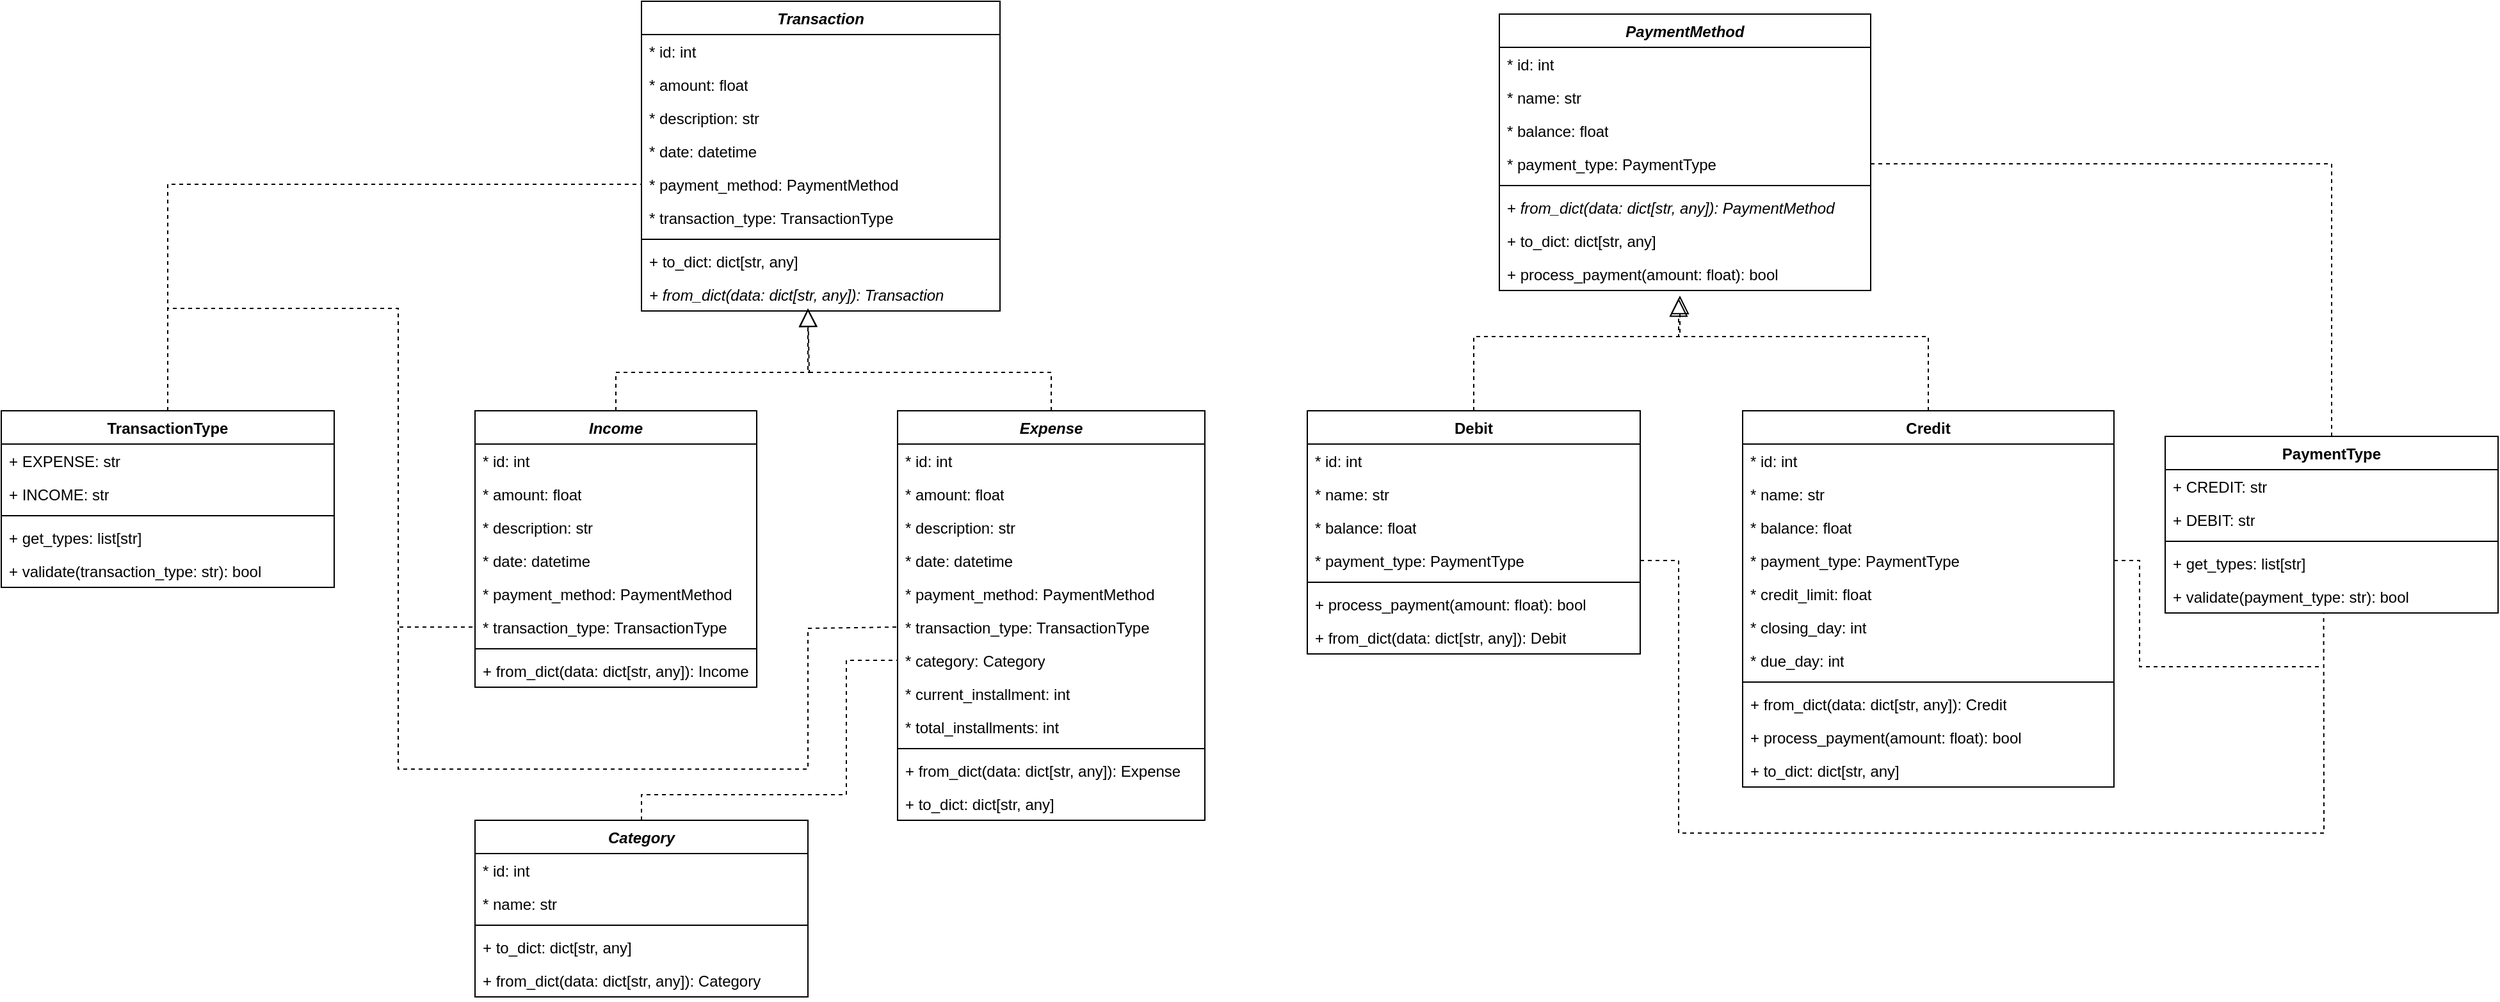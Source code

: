 <mxfile version="27.0.9">
  <diagram name="Página-1" id="glJOcvaWONBNWKPFWCOH">
    <mxGraphModel dx="3476" dy="2231" grid="1" gridSize="10" guides="1" tooltips="1" connect="1" arrows="1" fold="1" page="1" pageScale="1" pageWidth="827" pageHeight="1169" math="0" shadow="0">
      <root>
        <mxCell id="0" />
        <mxCell id="1" parent="0" />
        <mxCell id="y29wwgT0Upa1jef-TGFV-1" value="&lt;i&gt;Transaction&lt;/i&gt;" style="swimlane;fontStyle=1;align=center;verticalAlign=top;childLayout=stackLayout;horizontal=1;startSize=26;horizontalStack=0;resizeParent=1;resizeParentMax=0;resizeLast=0;collapsible=1;marginBottom=0;whiteSpace=wrap;html=1;" parent="1" vertex="1">
          <mxGeometry x="-130" y="-160" width="280" height="242" as="geometry" />
        </mxCell>
        <mxCell id="y29wwgT0Upa1jef-TGFV-2" value="* id: int" style="text;strokeColor=none;fillColor=none;align=left;verticalAlign=top;spacingLeft=4;spacingRight=4;overflow=hidden;rotatable=0;points=[[0,0.5],[1,0.5]];portConstraint=eastwest;whiteSpace=wrap;html=1;" parent="y29wwgT0Upa1jef-TGFV-1" vertex="1">
          <mxGeometry y="26" width="280" height="26" as="geometry" />
        </mxCell>
        <mxCell id="y29wwgT0Upa1jef-TGFV-10" value="*&amp;nbsp;amount: float" style="text;strokeColor=none;fillColor=none;align=left;verticalAlign=top;spacingLeft=4;spacingRight=4;overflow=hidden;rotatable=0;points=[[0,0.5],[1,0.5]];portConstraint=eastwest;whiteSpace=wrap;html=1;" parent="y29wwgT0Upa1jef-TGFV-1" vertex="1">
          <mxGeometry y="52" width="280" height="26" as="geometry" />
        </mxCell>
        <mxCell id="y29wwgT0Upa1jef-TGFV-9" value="*&amp;nbsp;description: str" style="text;strokeColor=none;fillColor=none;align=left;verticalAlign=top;spacingLeft=4;spacingRight=4;overflow=hidden;rotatable=0;points=[[0,0.5],[1,0.5]];portConstraint=eastwest;whiteSpace=wrap;html=1;" parent="y29wwgT0Upa1jef-TGFV-1" vertex="1">
          <mxGeometry y="78" width="280" height="26" as="geometry" />
        </mxCell>
        <mxCell id="y29wwgT0Upa1jef-TGFV-8" value="*&amp;nbsp;date: datetime" style="text;strokeColor=none;fillColor=none;align=left;verticalAlign=top;spacingLeft=4;spacingRight=4;overflow=hidden;rotatable=0;points=[[0,0.5],[1,0.5]];portConstraint=eastwest;whiteSpace=wrap;html=1;" parent="y29wwgT0Upa1jef-TGFV-1" vertex="1">
          <mxGeometry y="104" width="280" height="26" as="geometry" />
        </mxCell>
        <mxCell id="y29wwgT0Upa1jef-TGFV-5" value="* payment_method: PaymentMethod" style="text;strokeColor=none;fillColor=none;align=left;verticalAlign=top;spacingLeft=4;spacingRight=4;overflow=hidden;rotatable=0;points=[[0,0.5],[1,0.5]];portConstraint=eastwest;whiteSpace=wrap;html=1;" parent="y29wwgT0Upa1jef-TGFV-1" vertex="1">
          <mxGeometry y="130" width="280" height="26" as="geometry" />
        </mxCell>
        <mxCell id="m9dHpaMrici153sOGZXo-1" value="* transaction_type: TransactionType" style="text;strokeColor=none;fillColor=none;align=left;verticalAlign=top;spacingLeft=4;spacingRight=4;overflow=hidden;rotatable=0;points=[[0,0.5],[1,0.5]];portConstraint=eastwest;whiteSpace=wrap;html=1;" parent="y29wwgT0Upa1jef-TGFV-1" vertex="1">
          <mxGeometry y="156" width="280" height="26" as="geometry" />
        </mxCell>
        <mxCell id="y29wwgT0Upa1jef-TGFV-3" value="" style="line;strokeWidth=1;fillColor=none;align=left;verticalAlign=middle;spacingTop=-1;spacingLeft=3;spacingRight=3;rotatable=0;labelPosition=right;points=[];portConstraint=eastwest;strokeColor=inherit;" parent="y29wwgT0Upa1jef-TGFV-1" vertex="1">
          <mxGeometry y="182" width="280" height="8" as="geometry" />
        </mxCell>
        <mxCell id="y29wwgT0Upa1jef-TGFV-4" value="+ to_dict: dict[str, any]" style="text;strokeColor=none;fillColor=none;align=left;verticalAlign=top;spacingLeft=4;spacingRight=4;overflow=hidden;rotatable=0;points=[[0,0.5],[1,0.5]];portConstraint=eastwest;whiteSpace=wrap;html=1;" parent="y29wwgT0Upa1jef-TGFV-1" vertex="1">
          <mxGeometry y="190" width="280" height="26" as="geometry" />
        </mxCell>
        <mxCell id="qnR3vU40s_SDo-sZ6Q9r-14" value="&lt;i&gt;+ from_dict(data: dict[str, any]): Transaction&lt;/i&gt;" style="text;strokeColor=none;fillColor=none;align=left;verticalAlign=top;spacingLeft=4;spacingRight=4;overflow=hidden;rotatable=0;points=[[0,0.5],[1,0.5]];portConstraint=eastwest;whiteSpace=wrap;html=1;" vertex="1" parent="y29wwgT0Upa1jef-TGFV-1">
          <mxGeometry y="216" width="280" height="26" as="geometry" />
        </mxCell>
        <mxCell id="y29wwgT0Upa1jef-TGFV-11" value="&lt;i&gt;Income&lt;/i&gt;" style="swimlane;fontStyle=1;align=center;verticalAlign=top;childLayout=stackLayout;horizontal=1;startSize=26;horizontalStack=0;resizeParent=1;resizeParentMax=0;resizeLast=0;collapsible=1;marginBottom=0;whiteSpace=wrap;html=1;" parent="1" vertex="1">
          <mxGeometry x="-260" y="160" width="220" height="216" as="geometry" />
        </mxCell>
        <mxCell id="m9dHpaMrici153sOGZXo-47" value="* id: int" style="text;strokeColor=none;fillColor=none;align=left;verticalAlign=top;spacingLeft=4;spacingRight=4;overflow=hidden;rotatable=0;points=[[0,0.5],[1,0.5]];portConstraint=eastwest;whiteSpace=wrap;html=1;" parent="y29wwgT0Upa1jef-TGFV-11" vertex="1">
          <mxGeometry y="26" width="220" height="26" as="geometry" />
        </mxCell>
        <mxCell id="m9dHpaMrici153sOGZXo-48" value="*&amp;nbsp;amount: float" style="text;strokeColor=none;fillColor=none;align=left;verticalAlign=top;spacingLeft=4;spacingRight=4;overflow=hidden;rotatable=0;points=[[0,0.5],[1,0.5]];portConstraint=eastwest;whiteSpace=wrap;html=1;" parent="y29wwgT0Upa1jef-TGFV-11" vertex="1">
          <mxGeometry y="52" width="220" height="26" as="geometry" />
        </mxCell>
        <mxCell id="m9dHpaMrici153sOGZXo-49" value="*&amp;nbsp;description: str" style="text;strokeColor=none;fillColor=none;align=left;verticalAlign=top;spacingLeft=4;spacingRight=4;overflow=hidden;rotatable=0;points=[[0,0.5],[1,0.5]];portConstraint=eastwest;whiteSpace=wrap;html=1;" parent="y29wwgT0Upa1jef-TGFV-11" vertex="1">
          <mxGeometry y="78" width="220" height="26" as="geometry" />
        </mxCell>
        <mxCell id="m9dHpaMrici153sOGZXo-50" value="*&amp;nbsp;date: datetime" style="text;strokeColor=none;fillColor=none;align=left;verticalAlign=top;spacingLeft=4;spacingRight=4;overflow=hidden;rotatable=0;points=[[0,0.5],[1,0.5]];portConstraint=eastwest;whiteSpace=wrap;html=1;" parent="y29wwgT0Upa1jef-TGFV-11" vertex="1">
          <mxGeometry y="104" width="220" height="26" as="geometry" />
        </mxCell>
        <mxCell id="m9dHpaMrici153sOGZXo-51" value="* payment_method: PaymentMethod" style="text;strokeColor=none;fillColor=none;align=left;verticalAlign=top;spacingLeft=4;spacingRight=4;overflow=hidden;rotatable=0;points=[[0,0.5],[1,0.5]];portConstraint=eastwest;whiteSpace=wrap;html=1;" parent="y29wwgT0Upa1jef-TGFV-11" vertex="1">
          <mxGeometry y="130" width="220" height="26" as="geometry" />
        </mxCell>
        <mxCell id="m9dHpaMrici153sOGZXo-52" value="* transaction_type: TransactionType" style="text;strokeColor=none;fillColor=none;align=left;verticalAlign=top;spacingLeft=4;spacingRight=4;overflow=hidden;rotatable=0;points=[[0,0.5],[1,0.5]];portConstraint=eastwest;whiteSpace=wrap;html=1;" parent="y29wwgT0Upa1jef-TGFV-11" vertex="1">
          <mxGeometry y="156" width="220" height="26" as="geometry" />
        </mxCell>
        <mxCell id="y29wwgT0Upa1jef-TGFV-19" value="" style="line;strokeWidth=1;fillColor=none;align=left;verticalAlign=middle;spacingTop=-1;spacingLeft=3;spacingRight=3;rotatable=0;labelPosition=right;points=[];portConstraint=eastwest;strokeColor=inherit;" parent="y29wwgT0Upa1jef-TGFV-11" vertex="1">
          <mxGeometry y="182" width="220" height="8" as="geometry" />
        </mxCell>
        <mxCell id="y29wwgT0Upa1jef-TGFV-20" value="+ from_dict(data: dict[str, any]): Income" style="text;strokeColor=none;fillColor=none;align=left;verticalAlign=top;spacingLeft=4;spacingRight=4;overflow=hidden;rotatable=0;points=[[0,0.5],[1,0.5]];portConstraint=eastwest;whiteSpace=wrap;html=1;" parent="y29wwgT0Upa1jef-TGFV-11" vertex="1">
          <mxGeometry y="190" width="220" height="26" as="geometry" />
        </mxCell>
        <mxCell id="y29wwgT0Upa1jef-TGFV-21" value="&lt;i&gt;Expense&lt;/i&gt;" style="swimlane;fontStyle=1;align=center;verticalAlign=top;childLayout=stackLayout;horizontal=1;startSize=26;horizontalStack=0;resizeParent=1;resizeParentMax=0;resizeLast=0;collapsible=1;marginBottom=0;whiteSpace=wrap;html=1;" parent="1" vertex="1">
          <mxGeometry x="70" y="160" width="240" height="320" as="geometry" />
        </mxCell>
        <mxCell id="m9dHpaMrici153sOGZXo-53" value="* id: int" style="text;strokeColor=none;fillColor=none;align=left;verticalAlign=top;spacingLeft=4;spacingRight=4;overflow=hidden;rotatable=0;points=[[0,0.5],[1,0.5]];portConstraint=eastwest;whiteSpace=wrap;html=1;" parent="y29wwgT0Upa1jef-TGFV-21" vertex="1">
          <mxGeometry y="26" width="240" height="26" as="geometry" />
        </mxCell>
        <mxCell id="m9dHpaMrici153sOGZXo-54" value="*&amp;nbsp;amount: float" style="text;strokeColor=none;fillColor=none;align=left;verticalAlign=top;spacingLeft=4;spacingRight=4;overflow=hidden;rotatable=0;points=[[0,0.5],[1,0.5]];portConstraint=eastwest;whiteSpace=wrap;html=1;" parent="y29wwgT0Upa1jef-TGFV-21" vertex="1">
          <mxGeometry y="52" width="240" height="26" as="geometry" />
        </mxCell>
        <mxCell id="m9dHpaMrici153sOGZXo-55" value="*&amp;nbsp;description: str" style="text;strokeColor=none;fillColor=none;align=left;verticalAlign=top;spacingLeft=4;spacingRight=4;overflow=hidden;rotatable=0;points=[[0,0.5],[1,0.5]];portConstraint=eastwest;whiteSpace=wrap;html=1;" parent="y29wwgT0Upa1jef-TGFV-21" vertex="1">
          <mxGeometry y="78" width="240" height="26" as="geometry" />
        </mxCell>
        <mxCell id="m9dHpaMrici153sOGZXo-56" value="*&amp;nbsp;date: datetime" style="text;strokeColor=none;fillColor=none;align=left;verticalAlign=top;spacingLeft=4;spacingRight=4;overflow=hidden;rotatable=0;points=[[0,0.5],[1,0.5]];portConstraint=eastwest;whiteSpace=wrap;html=1;" parent="y29wwgT0Upa1jef-TGFV-21" vertex="1">
          <mxGeometry y="104" width="240" height="26" as="geometry" />
        </mxCell>
        <mxCell id="m9dHpaMrici153sOGZXo-57" value="* payment_method: PaymentMethod" style="text;strokeColor=none;fillColor=none;align=left;verticalAlign=top;spacingLeft=4;spacingRight=4;overflow=hidden;rotatable=0;points=[[0,0.5],[1,0.5]];portConstraint=eastwest;whiteSpace=wrap;html=1;" parent="y29wwgT0Upa1jef-TGFV-21" vertex="1">
          <mxGeometry y="130" width="240" height="26" as="geometry" />
        </mxCell>
        <mxCell id="m9dHpaMrici153sOGZXo-58" value="* transaction_type: TransactionType" style="text;strokeColor=none;fillColor=none;align=left;verticalAlign=top;spacingLeft=4;spacingRight=4;overflow=hidden;rotatable=0;points=[[0,0.5],[1,0.5]];portConstraint=eastwest;whiteSpace=wrap;html=1;" parent="y29wwgT0Upa1jef-TGFV-21" vertex="1">
          <mxGeometry y="156" width="240" height="26" as="geometry" />
        </mxCell>
        <mxCell id="FSlDpaDDa9LVbXW0Pkce-2" value="* category: Category" style="text;strokeColor=none;fillColor=none;align=left;verticalAlign=top;spacingLeft=4;spacingRight=4;overflow=hidden;rotatable=0;points=[[0,0.5],[1,0.5]];portConstraint=eastwest;whiteSpace=wrap;html=1;" parent="y29wwgT0Upa1jef-TGFV-21" vertex="1">
          <mxGeometry y="182" width="240" height="26" as="geometry" />
        </mxCell>
        <mxCell id="y29wwgT0Upa1jef-TGFV-22" value="* current_installment: int" style="text;strokeColor=none;fillColor=none;align=left;verticalAlign=top;spacingLeft=4;spacingRight=4;overflow=hidden;rotatable=0;points=[[0,0.5],[1,0.5]];portConstraint=eastwest;whiteSpace=wrap;html=1;" parent="y29wwgT0Upa1jef-TGFV-21" vertex="1">
          <mxGeometry y="208" width="240" height="26" as="geometry" />
        </mxCell>
        <mxCell id="y29wwgT0Upa1jef-TGFV-23" value="* total_installments: int" style="text;strokeColor=none;fillColor=none;align=left;verticalAlign=top;spacingLeft=4;spacingRight=4;overflow=hidden;rotatable=0;points=[[0,0.5],[1,0.5]];portConstraint=eastwest;whiteSpace=wrap;html=1;" parent="y29wwgT0Upa1jef-TGFV-21" vertex="1">
          <mxGeometry y="234" width="240" height="26" as="geometry" />
        </mxCell>
        <mxCell id="y29wwgT0Upa1jef-TGFV-29" value="" style="line;strokeWidth=1;fillColor=none;align=left;verticalAlign=middle;spacingTop=-1;spacingLeft=3;spacingRight=3;rotatable=0;labelPosition=right;points=[];portConstraint=eastwest;strokeColor=inherit;" parent="y29wwgT0Upa1jef-TGFV-21" vertex="1">
          <mxGeometry y="260" width="240" height="8" as="geometry" />
        </mxCell>
        <mxCell id="y29wwgT0Upa1jef-TGFV-30" value="+ from_dict(data: dict[str, any]): Expense" style="text;strokeColor=none;fillColor=none;align=left;verticalAlign=top;spacingLeft=4;spacingRight=4;overflow=hidden;rotatable=0;points=[[0,0.5],[1,0.5]];portConstraint=eastwest;whiteSpace=wrap;html=1;" parent="y29wwgT0Upa1jef-TGFV-21" vertex="1">
          <mxGeometry y="268" width="240" height="26" as="geometry" />
        </mxCell>
        <mxCell id="m9dHpaMrici153sOGZXo-60" value="+ to_dict: dict[str, any]" style="text;strokeColor=none;fillColor=none;align=left;verticalAlign=top;spacingLeft=4;spacingRight=4;overflow=hidden;rotatable=0;points=[[0,0.5],[1,0.5]];portConstraint=eastwest;whiteSpace=wrap;html=1;" parent="y29wwgT0Upa1jef-TGFV-21" vertex="1">
          <mxGeometry y="294" width="240" height="26" as="geometry" />
        </mxCell>
        <mxCell id="FSlDpaDDa9LVbXW0Pkce-3" value="&lt;i&gt;Category&lt;/i&gt;" style="swimlane;fontStyle=1;align=center;verticalAlign=top;childLayout=stackLayout;horizontal=1;startSize=26;horizontalStack=0;resizeParent=1;resizeParentMax=0;resizeLast=0;collapsible=1;marginBottom=0;whiteSpace=wrap;html=1;" parent="1" vertex="1">
          <mxGeometry x="-260" y="480" width="260" height="138" as="geometry" />
        </mxCell>
        <mxCell id="FSlDpaDDa9LVbXW0Pkce-4" value="* id: int" style="text;strokeColor=none;fillColor=none;align=left;verticalAlign=top;spacingLeft=4;spacingRight=4;overflow=hidden;rotatable=0;points=[[0,0.5],[1,0.5]];portConstraint=eastwest;whiteSpace=wrap;html=1;" parent="FSlDpaDDa9LVbXW0Pkce-3" vertex="1">
          <mxGeometry y="26" width="260" height="26" as="geometry" />
        </mxCell>
        <mxCell id="FSlDpaDDa9LVbXW0Pkce-7" value="* name: str" style="text;strokeColor=none;fillColor=none;align=left;verticalAlign=top;spacingLeft=4;spacingRight=4;overflow=hidden;rotatable=0;points=[[0,0.5],[1,0.5]];portConstraint=eastwest;whiteSpace=wrap;html=1;" parent="FSlDpaDDa9LVbXW0Pkce-3" vertex="1">
          <mxGeometry y="52" width="260" height="26" as="geometry" />
        </mxCell>
        <mxCell id="FSlDpaDDa9LVbXW0Pkce-5" value="" style="line;strokeWidth=1;fillColor=none;align=left;verticalAlign=middle;spacingTop=-1;spacingLeft=3;spacingRight=3;rotatable=0;labelPosition=right;points=[];portConstraint=eastwest;strokeColor=inherit;" parent="FSlDpaDDa9LVbXW0Pkce-3" vertex="1">
          <mxGeometry y="78" width="260" height="8" as="geometry" />
        </mxCell>
        <mxCell id="FSlDpaDDa9LVbXW0Pkce-6" value="+ to_dict: dict[str, any]" style="text;strokeColor=none;fillColor=none;align=left;verticalAlign=top;spacingLeft=4;spacingRight=4;overflow=hidden;rotatable=0;points=[[0,0.5],[1,0.5]];portConstraint=eastwest;whiteSpace=wrap;html=1;" parent="FSlDpaDDa9LVbXW0Pkce-3" vertex="1">
          <mxGeometry y="86" width="260" height="26" as="geometry" />
        </mxCell>
        <mxCell id="qnR3vU40s_SDo-sZ6Q9r-21" value="+ from_dict(data: dict[str, any]): Category" style="text;strokeColor=none;fillColor=none;align=left;verticalAlign=top;spacingLeft=4;spacingRight=4;overflow=hidden;rotatable=0;points=[[0,0.5],[1,0.5]];portConstraint=eastwest;whiteSpace=wrap;html=1;" vertex="1" parent="FSlDpaDDa9LVbXW0Pkce-3">
          <mxGeometry y="112" width="260" height="26" as="geometry" />
        </mxCell>
        <mxCell id="m9dHpaMrici153sOGZXo-6" value="" style="endArrow=block;dashed=1;endFill=0;endSize=12;html=1;rounded=0;exitX=0.5;exitY=0;exitDx=0;exitDy=0;" parent="1" source="y29wwgT0Upa1jef-TGFV-11" edge="1">
          <mxGeometry width="160" relative="1" as="geometry">
            <mxPoint x="-190" y="90" as="sourcePoint" />
            <mxPoint y="80" as="targetPoint" />
            <Array as="points">
              <mxPoint x="-150" y="130" />
              <mxPoint x="1" y="130" />
            </Array>
          </mxGeometry>
        </mxCell>
        <mxCell id="m9dHpaMrici153sOGZXo-8" value="" style="endArrow=block;dashed=1;endFill=0;endSize=12;html=1;rounded=0;exitX=0.5;exitY=0;exitDx=0;exitDy=0;" parent="1" source="y29wwgT0Upa1jef-TGFV-21" edge="1">
          <mxGeometry width="160" relative="1" as="geometry">
            <mxPoint x="-140" y="170" as="sourcePoint" />
            <mxPoint y="80" as="targetPoint" />
            <Array as="points">
              <mxPoint x="190" y="130" />
              <mxPoint y="130" />
            </Array>
          </mxGeometry>
        </mxCell>
        <mxCell id="m9dHpaMrici153sOGZXo-9" value="&lt;i&gt;PaymentMethod&lt;/i&gt;" style="swimlane;fontStyle=1;align=center;verticalAlign=top;childLayout=stackLayout;horizontal=1;startSize=26;horizontalStack=0;resizeParent=1;resizeParentMax=0;resizeLast=0;collapsible=1;marginBottom=0;whiteSpace=wrap;html=1;" parent="1" vertex="1">
          <mxGeometry x="540" y="-150" width="290" height="216" as="geometry" />
        </mxCell>
        <mxCell id="m9dHpaMrici153sOGZXo-10" value="* id: int" style="text;strokeColor=none;fillColor=none;align=left;verticalAlign=top;spacingLeft=4;spacingRight=4;overflow=hidden;rotatable=0;points=[[0,0.5],[1,0.5]];portConstraint=eastwest;whiteSpace=wrap;html=1;" parent="m9dHpaMrici153sOGZXo-9" vertex="1">
          <mxGeometry y="26" width="290" height="26" as="geometry" />
        </mxCell>
        <mxCell id="m9dHpaMrici153sOGZXo-11" value="*&amp;nbsp;name: str" style="text;strokeColor=none;fillColor=none;align=left;verticalAlign=top;spacingLeft=4;spacingRight=4;overflow=hidden;rotatable=0;points=[[0,0.5],[1,0.5]];portConstraint=eastwest;whiteSpace=wrap;html=1;" parent="m9dHpaMrici153sOGZXo-9" vertex="1">
          <mxGeometry y="52" width="290" height="26" as="geometry" />
        </mxCell>
        <mxCell id="m9dHpaMrici153sOGZXo-12" value="*&amp;nbsp;balance: float" style="text;strokeColor=none;fillColor=none;align=left;verticalAlign=top;spacingLeft=4;spacingRight=4;overflow=hidden;rotatable=0;points=[[0,0.5],[1,0.5]];portConstraint=eastwest;whiteSpace=wrap;html=1;" parent="m9dHpaMrici153sOGZXo-9" vertex="1">
          <mxGeometry y="78" width="290" height="26" as="geometry" />
        </mxCell>
        <mxCell id="qnR3vU40s_SDo-sZ6Q9r-2" value="* payment_type: PaymentType" style="text;strokeColor=none;fillColor=none;align=left;verticalAlign=top;spacingLeft=4;spacingRight=4;overflow=hidden;rotatable=0;points=[[0,0.5],[1,0.5]];portConstraint=eastwest;whiteSpace=wrap;html=1;" vertex="1" parent="m9dHpaMrici153sOGZXo-9">
          <mxGeometry y="104" width="290" height="26" as="geometry" />
        </mxCell>
        <mxCell id="m9dHpaMrici153sOGZXo-16" value="" style="line;strokeWidth=1;fillColor=none;align=left;verticalAlign=middle;spacingTop=-1;spacingLeft=3;spacingRight=3;rotatable=0;labelPosition=right;points=[];portConstraint=eastwest;strokeColor=inherit;" parent="m9dHpaMrici153sOGZXo-9" vertex="1">
          <mxGeometry y="130" width="290" height="8" as="geometry" />
        </mxCell>
        <mxCell id="m9dHpaMrici153sOGZXo-33" value="+ &lt;i&gt;from_dict(data: dict[str, any]): PaymentMethod&lt;/i&gt;" style="text;strokeColor=none;fillColor=none;align=left;verticalAlign=top;spacingLeft=4;spacingRight=4;overflow=hidden;rotatable=0;points=[[0,0.5],[1,0.5]];portConstraint=eastwest;whiteSpace=wrap;html=1;" parent="m9dHpaMrici153sOGZXo-9" vertex="1">
          <mxGeometry y="138" width="290" height="26" as="geometry" />
        </mxCell>
        <mxCell id="m9dHpaMrici153sOGZXo-17" value="+ to_dict: dict[str, any]" style="text;strokeColor=none;fillColor=none;align=left;verticalAlign=top;spacingLeft=4;spacingRight=4;overflow=hidden;rotatable=0;points=[[0,0.5],[1,0.5]];portConstraint=eastwest;whiteSpace=wrap;html=1;" parent="m9dHpaMrici153sOGZXo-9" vertex="1">
          <mxGeometry y="164" width="290" height="26" as="geometry" />
        </mxCell>
        <mxCell id="m9dHpaMrici153sOGZXo-19" value="+ process_payment(amount: float): bool" style="text;strokeColor=none;fillColor=none;align=left;verticalAlign=top;spacingLeft=4;spacingRight=4;overflow=hidden;rotatable=0;points=[[0,0.5],[1,0.5]];portConstraint=eastwest;whiteSpace=wrap;html=1;" parent="m9dHpaMrici153sOGZXo-9" vertex="1">
          <mxGeometry y="190" width="290" height="26" as="geometry" />
        </mxCell>
        <mxCell id="m9dHpaMrici153sOGZXo-20" value="Debit" style="swimlane;fontStyle=1;align=center;verticalAlign=top;childLayout=stackLayout;horizontal=1;startSize=26;horizontalStack=0;resizeParent=1;resizeParentMax=0;resizeLast=0;collapsible=1;marginBottom=0;whiteSpace=wrap;html=1;" parent="1" vertex="1">
          <mxGeometry x="390" y="160" width="260" height="190" as="geometry" />
        </mxCell>
        <mxCell id="m9dHpaMrici153sOGZXo-34" value="* id: int" style="text;strokeColor=none;fillColor=none;align=left;verticalAlign=top;spacingLeft=4;spacingRight=4;overflow=hidden;rotatable=0;points=[[0,0.5],[1,0.5]];portConstraint=eastwest;whiteSpace=wrap;html=1;" parent="m9dHpaMrici153sOGZXo-20" vertex="1">
          <mxGeometry y="26" width="260" height="26" as="geometry" />
        </mxCell>
        <mxCell id="m9dHpaMrici153sOGZXo-35" value="*&amp;nbsp;name: str" style="text;strokeColor=none;fillColor=none;align=left;verticalAlign=top;spacingLeft=4;spacingRight=4;overflow=hidden;rotatable=0;points=[[0,0.5],[1,0.5]];portConstraint=eastwest;whiteSpace=wrap;html=1;" parent="m9dHpaMrici153sOGZXo-20" vertex="1">
          <mxGeometry y="52" width="260" height="26" as="geometry" />
        </mxCell>
        <mxCell id="m9dHpaMrici153sOGZXo-36" value="*&amp;nbsp;balance: float" style="text;strokeColor=none;fillColor=none;align=left;verticalAlign=top;spacingLeft=4;spacingRight=4;overflow=hidden;rotatable=0;points=[[0,0.5],[1,0.5]];portConstraint=eastwest;whiteSpace=wrap;html=1;" parent="m9dHpaMrici153sOGZXo-20" vertex="1">
          <mxGeometry y="78" width="260" height="26" as="geometry" />
        </mxCell>
        <mxCell id="qnR3vU40s_SDo-sZ6Q9r-3" value="* payment_type: PaymentType" style="text;strokeColor=none;fillColor=none;align=left;verticalAlign=top;spacingLeft=4;spacingRight=4;overflow=hidden;rotatable=0;points=[[0,0.5],[1,0.5]];portConstraint=eastwest;whiteSpace=wrap;html=1;" vertex="1" parent="m9dHpaMrici153sOGZXo-20">
          <mxGeometry y="104" width="260" height="26" as="geometry" />
        </mxCell>
        <mxCell id="m9dHpaMrici153sOGZXo-22" value="" style="line;strokeWidth=1;fillColor=none;align=left;verticalAlign=middle;spacingTop=-1;spacingLeft=3;spacingRight=3;rotatable=0;labelPosition=right;points=[];portConstraint=eastwest;strokeColor=inherit;" parent="m9dHpaMrici153sOGZXo-20" vertex="1">
          <mxGeometry y="130" width="260" height="8" as="geometry" />
        </mxCell>
        <mxCell id="m9dHpaMrici153sOGZXo-42" value="+ process_payment(amount: float): bool" style="text;strokeColor=none;fillColor=none;align=left;verticalAlign=top;spacingLeft=4;spacingRight=4;overflow=hidden;rotatable=0;points=[[0,0.5],[1,0.5]];portConstraint=eastwest;whiteSpace=wrap;html=1;" parent="m9dHpaMrici153sOGZXo-20" vertex="1">
          <mxGeometry y="138" width="260" height="26" as="geometry" />
        </mxCell>
        <mxCell id="m9dHpaMrici153sOGZXo-23" value="+ from_dict(data: dict[str, any]): Debit" style="text;strokeColor=none;fillColor=none;align=left;verticalAlign=top;spacingLeft=4;spacingRight=4;overflow=hidden;rotatable=0;points=[[0,0.5],[1,0.5]];portConstraint=eastwest;whiteSpace=wrap;html=1;" parent="m9dHpaMrici153sOGZXo-20" vertex="1">
          <mxGeometry y="164" width="260" height="26" as="geometry" />
        </mxCell>
        <mxCell id="m9dHpaMrici153sOGZXo-24" value="Credit" style="swimlane;fontStyle=1;align=center;verticalAlign=top;childLayout=stackLayout;horizontal=1;startSize=26;horizontalStack=0;resizeParent=1;resizeParentMax=0;resizeLast=0;collapsible=1;marginBottom=0;whiteSpace=wrap;html=1;" parent="1" vertex="1">
          <mxGeometry x="730" y="160" width="290" height="294" as="geometry" />
        </mxCell>
        <mxCell id="m9dHpaMrici153sOGZXo-37" value="* id: int" style="text;strokeColor=none;fillColor=none;align=left;verticalAlign=top;spacingLeft=4;spacingRight=4;overflow=hidden;rotatable=0;points=[[0,0.5],[1,0.5]];portConstraint=eastwest;whiteSpace=wrap;html=1;" parent="m9dHpaMrici153sOGZXo-24" vertex="1">
          <mxGeometry y="26" width="290" height="26" as="geometry" />
        </mxCell>
        <mxCell id="m9dHpaMrici153sOGZXo-38" value="*&amp;nbsp;name: str" style="text;strokeColor=none;fillColor=none;align=left;verticalAlign=top;spacingLeft=4;spacingRight=4;overflow=hidden;rotatable=0;points=[[0,0.5],[1,0.5]];portConstraint=eastwest;whiteSpace=wrap;html=1;" parent="m9dHpaMrici153sOGZXo-24" vertex="1">
          <mxGeometry y="52" width="290" height="26" as="geometry" />
        </mxCell>
        <mxCell id="m9dHpaMrici153sOGZXo-39" value="*&amp;nbsp;balance: float" style="text;strokeColor=none;fillColor=none;align=left;verticalAlign=top;spacingLeft=4;spacingRight=4;overflow=hidden;rotatable=0;points=[[0,0.5],[1,0.5]];portConstraint=eastwest;whiteSpace=wrap;html=1;" parent="m9dHpaMrici153sOGZXo-24" vertex="1">
          <mxGeometry y="78" width="290" height="26" as="geometry" />
        </mxCell>
        <mxCell id="qnR3vU40s_SDo-sZ6Q9r-4" value="* payment_type: PaymentType" style="text;strokeColor=none;fillColor=none;align=left;verticalAlign=top;spacingLeft=4;spacingRight=4;overflow=hidden;rotatable=0;points=[[0,0.5],[1,0.5]];portConstraint=eastwest;whiteSpace=wrap;html=1;" vertex="1" parent="m9dHpaMrici153sOGZXo-24">
          <mxGeometry y="104" width="290" height="26" as="geometry" />
        </mxCell>
        <mxCell id="m9dHpaMrici153sOGZXo-25" value="* credit_limit: float" style="text;strokeColor=none;fillColor=none;align=left;verticalAlign=top;spacingLeft=4;spacingRight=4;overflow=hidden;rotatable=0;points=[[0,0.5],[1,0.5]];portConstraint=eastwest;whiteSpace=wrap;html=1;" parent="m9dHpaMrici153sOGZXo-24" vertex="1">
          <mxGeometry y="130" width="290" height="26" as="geometry" />
        </mxCell>
        <mxCell id="m9dHpaMrici153sOGZXo-26" value="* closing_day: int" style="text;strokeColor=none;fillColor=none;align=left;verticalAlign=top;spacingLeft=4;spacingRight=4;overflow=hidden;rotatable=0;points=[[0,0.5],[1,0.5]];portConstraint=eastwest;whiteSpace=wrap;html=1;" parent="m9dHpaMrici153sOGZXo-24" vertex="1">
          <mxGeometry y="156" width="290" height="26" as="geometry" />
        </mxCell>
        <mxCell id="m9dHpaMrici153sOGZXo-27" value="* due_day: int" style="text;strokeColor=none;fillColor=none;align=left;verticalAlign=top;spacingLeft=4;spacingRight=4;overflow=hidden;rotatable=0;points=[[0,0.5],[1,0.5]];portConstraint=eastwest;whiteSpace=wrap;html=1;" parent="m9dHpaMrici153sOGZXo-24" vertex="1">
          <mxGeometry y="182" width="290" height="26" as="geometry" />
        </mxCell>
        <mxCell id="m9dHpaMrici153sOGZXo-29" value="" style="line;strokeWidth=1;fillColor=none;align=left;verticalAlign=middle;spacingTop=-1;spacingLeft=3;spacingRight=3;rotatable=0;labelPosition=right;points=[];portConstraint=eastwest;strokeColor=inherit;" parent="m9dHpaMrici153sOGZXo-24" vertex="1">
          <mxGeometry y="208" width="290" height="8" as="geometry" />
        </mxCell>
        <mxCell id="m9dHpaMrici153sOGZXo-30" value="+ from_dict(data: dict[str, any]): Credit" style="text;strokeColor=none;fillColor=none;align=left;verticalAlign=top;spacingLeft=4;spacingRight=4;overflow=hidden;rotatable=0;points=[[0,0.5],[1,0.5]];portConstraint=eastwest;whiteSpace=wrap;html=1;" parent="m9dHpaMrici153sOGZXo-24" vertex="1">
          <mxGeometry y="216" width="290" height="26" as="geometry" />
        </mxCell>
        <mxCell id="m9dHpaMrici153sOGZXo-45" value="+ process_payment(amount: float): bool" style="text;strokeColor=none;fillColor=none;align=left;verticalAlign=top;spacingLeft=4;spacingRight=4;overflow=hidden;rotatable=0;points=[[0,0.5],[1,0.5]];portConstraint=eastwest;whiteSpace=wrap;html=1;" parent="m9dHpaMrici153sOGZXo-24" vertex="1">
          <mxGeometry y="242" width="290" height="26" as="geometry" />
        </mxCell>
        <mxCell id="m9dHpaMrici153sOGZXo-44" value="+ to_dict: dict[str, any]" style="text;strokeColor=none;fillColor=none;align=left;verticalAlign=top;spacingLeft=4;spacingRight=4;overflow=hidden;rotatable=0;points=[[0,0.5],[1,0.5]];portConstraint=eastwest;whiteSpace=wrap;html=1;" parent="m9dHpaMrici153sOGZXo-24" vertex="1">
          <mxGeometry y="268" width="290" height="26" as="geometry" />
        </mxCell>
        <mxCell id="m9dHpaMrici153sOGZXo-31" value="" style="endArrow=block;dashed=1;endFill=0;endSize=12;html=1;rounded=0;entryX=0.459;entryY=1.084;entryDx=0;entryDy=0;entryPerimeter=0;exitX=0.5;exitY=0;exitDx=0;exitDy=0;" parent="1" source="m9dHpaMrici153sOGZXo-20" edge="1">
          <mxGeometry width="160" relative="1" as="geometry">
            <mxPoint x="530" y="132" as="sourcePoint" />
            <mxPoint x="681" y="70" as="targetPoint" />
            <Array as="points">
              <mxPoint x="520" y="102" />
              <mxPoint x="681" y="102" />
            </Array>
          </mxGeometry>
        </mxCell>
        <mxCell id="m9dHpaMrici153sOGZXo-32" value="" style="endArrow=block;dashed=1;endFill=0;endSize=12;html=1;rounded=0;exitX=0.5;exitY=0;exitDx=0;exitDy=0;" parent="1" source="m9dHpaMrici153sOGZXo-24" edge="1">
          <mxGeometry width="160" relative="1" as="geometry">
            <mxPoint x="860" y="132" as="sourcePoint" />
            <mxPoint x="680" y="72" as="targetPoint" />
            <Array as="points">
              <mxPoint x="875" y="102" />
              <mxPoint x="680" y="102" />
            </Array>
          </mxGeometry>
        </mxCell>
        <mxCell id="qnR3vU40s_SDo-sZ6Q9r-6" value="PaymentType" style="swimlane;fontStyle=1;align=center;verticalAlign=top;childLayout=stackLayout;horizontal=1;startSize=26;horizontalStack=0;resizeParent=1;resizeParentMax=0;resizeLast=0;collapsible=1;marginBottom=0;whiteSpace=wrap;html=1;" vertex="1" parent="1">
          <mxGeometry x="1060" y="180" width="260" height="138" as="geometry" />
        </mxCell>
        <mxCell id="qnR3vU40s_SDo-sZ6Q9r-8" value="+ CREDIT: str" style="text;strokeColor=none;fillColor=none;align=left;verticalAlign=top;spacingLeft=4;spacingRight=4;overflow=hidden;rotatable=0;points=[[0,0.5],[1,0.5]];portConstraint=eastwest;whiteSpace=wrap;html=1;" vertex="1" parent="qnR3vU40s_SDo-sZ6Q9r-6">
          <mxGeometry y="26" width="260" height="26" as="geometry" />
        </mxCell>
        <mxCell id="qnR3vU40s_SDo-sZ6Q9r-7" value="+ DEBIT: str" style="text;strokeColor=none;fillColor=none;align=left;verticalAlign=top;spacingLeft=4;spacingRight=4;overflow=hidden;rotatable=0;points=[[0,0.5],[1,0.5]];portConstraint=eastwest;whiteSpace=wrap;html=1;" vertex="1" parent="qnR3vU40s_SDo-sZ6Q9r-6">
          <mxGeometry y="52" width="260" height="26" as="geometry" />
        </mxCell>
        <mxCell id="qnR3vU40s_SDo-sZ6Q9r-11" value="" style="line;strokeWidth=1;fillColor=none;align=left;verticalAlign=middle;spacingTop=-1;spacingLeft=3;spacingRight=3;rotatable=0;labelPosition=right;points=[];portConstraint=eastwest;strokeColor=inherit;" vertex="1" parent="qnR3vU40s_SDo-sZ6Q9r-6">
          <mxGeometry y="78" width="260" height="8" as="geometry" />
        </mxCell>
        <mxCell id="qnR3vU40s_SDo-sZ6Q9r-12" value="+ get_types: list[str]" style="text;strokeColor=none;fillColor=none;align=left;verticalAlign=top;spacingLeft=4;spacingRight=4;overflow=hidden;rotatable=0;points=[[0,0.5],[1,0.5]];portConstraint=eastwest;whiteSpace=wrap;html=1;" vertex="1" parent="qnR3vU40s_SDo-sZ6Q9r-6">
          <mxGeometry y="86" width="260" height="26" as="geometry" />
        </mxCell>
        <mxCell id="qnR3vU40s_SDo-sZ6Q9r-13" value="+ validate(payment_type: str): bool" style="text;strokeColor=none;fillColor=none;align=left;verticalAlign=top;spacingLeft=4;spacingRight=4;overflow=hidden;rotatable=0;points=[[0,0.5],[1,0.5]];portConstraint=eastwest;whiteSpace=wrap;html=1;" vertex="1" parent="qnR3vU40s_SDo-sZ6Q9r-6">
          <mxGeometry y="112" width="260" height="26" as="geometry" />
        </mxCell>
        <mxCell id="qnR3vU40s_SDo-sZ6Q9r-15" value="TransactionType" style="swimlane;fontStyle=1;align=center;verticalAlign=top;childLayout=stackLayout;horizontal=1;startSize=26;horizontalStack=0;resizeParent=1;resizeParentMax=0;resizeLast=0;collapsible=1;marginBottom=0;whiteSpace=wrap;html=1;" vertex="1" parent="1">
          <mxGeometry x="-630" y="160" width="260" height="138" as="geometry" />
        </mxCell>
        <mxCell id="qnR3vU40s_SDo-sZ6Q9r-16" value="+ EXPENSE: str" style="text;strokeColor=none;fillColor=none;align=left;verticalAlign=top;spacingLeft=4;spacingRight=4;overflow=hidden;rotatable=0;points=[[0,0.5],[1,0.5]];portConstraint=eastwest;whiteSpace=wrap;html=1;" vertex="1" parent="qnR3vU40s_SDo-sZ6Q9r-15">
          <mxGeometry y="26" width="260" height="26" as="geometry" />
        </mxCell>
        <mxCell id="qnR3vU40s_SDo-sZ6Q9r-17" value="+ INCOME: str" style="text;strokeColor=none;fillColor=none;align=left;verticalAlign=top;spacingLeft=4;spacingRight=4;overflow=hidden;rotatable=0;points=[[0,0.5],[1,0.5]];portConstraint=eastwest;whiteSpace=wrap;html=1;" vertex="1" parent="qnR3vU40s_SDo-sZ6Q9r-15">
          <mxGeometry y="52" width="260" height="26" as="geometry" />
        </mxCell>
        <mxCell id="qnR3vU40s_SDo-sZ6Q9r-18" value="" style="line;strokeWidth=1;fillColor=none;align=left;verticalAlign=middle;spacingTop=-1;spacingLeft=3;spacingRight=3;rotatable=0;labelPosition=right;points=[];portConstraint=eastwest;strokeColor=inherit;" vertex="1" parent="qnR3vU40s_SDo-sZ6Q9r-15">
          <mxGeometry y="78" width="260" height="8" as="geometry" />
        </mxCell>
        <mxCell id="qnR3vU40s_SDo-sZ6Q9r-19" value="+ get_types: list[str]" style="text;strokeColor=none;fillColor=none;align=left;verticalAlign=top;spacingLeft=4;spacingRight=4;overflow=hidden;rotatable=0;points=[[0,0.5],[1,0.5]];portConstraint=eastwest;whiteSpace=wrap;html=1;" vertex="1" parent="qnR3vU40s_SDo-sZ6Q9r-15">
          <mxGeometry y="86" width="260" height="26" as="geometry" />
        </mxCell>
        <mxCell id="qnR3vU40s_SDo-sZ6Q9r-20" value="+ validate(transaction_type: str): bool" style="text;strokeColor=none;fillColor=none;align=left;verticalAlign=top;spacingLeft=4;spacingRight=4;overflow=hidden;rotatable=0;points=[[0,0.5],[1,0.5]];portConstraint=eastwest;whiteSpace=wrap;html=1;" vertex="1" parent="qnR3vU40s_SDo-sZ6Q9r-15">
          <mxGeometry y="112" width="260" height="26" as="geometry" />
        </mxCell>
        <mxCell id="qnR3vU40s_SDo-sZ6Q9r-24" value="" style="endArrow=none;html=1;rounded=0;dashed=1;fontSize=12;startSize=8;endSize=8;curved=0;exitX=1;exitY=0.5;exitDx=0;exitDy=0;entryX=0.5;entryY=0;entryDx=0;entryDy=0;" edge="1" parent="1" source="qnR3vU40s_SDo-sZ6Q9r-2" target="qnR3vU40s_SDo-sZ6Q9r-6">
          <mxGeometry relative="1" as="geometry">
            <mxPoint x="710" y="160" as="sourcePoint" />
            <mxPoint x="870" y="160" as="targetPoint" />
            <Array as="points">
              <mxPoint x="1190" y="-33" />
            </Array>
          </mxGeometry>
        </mxCell>
        <mxCell id="qnR3vU40s_SDo-sZ6Q9r-26" value="" style="endArrow=none;html=1;rounded=0;dashed=1;fontSize=12;startSize=8;endSize=8;curved=0;exitX=1;exitY=0.5;exitDx=0;exitDy=0;entryX=0.476;entryY=1.029;entryDx=0;entryDy=0;entryPerimeter=0;" edge="1" parent="1" source="qnR3vU40s_SDo-sZ6Q9r-3" target="qnR3vU40s_SDo-sZ6Q9r-13">
          <mxGeometry relative="1" as="geometry">
            <mxPoint x="1190" y="90" as="sourcePoint" />
            <mxPoint x="1070" y="440" as="targetPoint" />
            <Array as="points">
              <mxPoint x="680" y="277" />
              <mxPoint x="680" y="490" />
              <mxPoint x="1184" y="490" />
            </Array>
          </mxGeometry>
        </mxCell>
        <mxCell id="qnR3vU40s_SDo-sZ6Q9r-27" value="" style="endArrow=none;html=1;rounded=0;dashed=1;fontSize=12;startSize=8;endSize=8;curved=0;exitX=1;exitY=0.5;exitDx=0;exitDy=0;" edge="1" parent="1" source="qnR3vU40s_SDo-sZ6Q9r-4">
          <mxGeometry relative="1" as="geometry">
            <mxPoint x="1180" y="440" as="sourcePoint" />
            <mxPoint x="1180" y="360" as="targetPoint" />
            <Array as="points">
              <mxPoint x="1040" y="277" />
              <mxPoint x="1040" y="360" />
              <mxPoint x="1140" y="360" />
            </Array>
          </mxGeometry>
        </mxCell>
        <mxCell id="qnR3vU40s_SDo-sZ6Q9r-28" value="" style="endArrow=none;html=1;rounded=0;dashed=1;fontSize=12;startSize=8;endSize=8;curved=0;exitX=0.5;exitY=0;exitDx=0;exitDy=0;entryX=0;entryY=0.5;entryDx=0;entryDy=0;" edge="1" parent="1" source="qnR3vU40s_SDo-sZ6Q9r-15" target="y29wwgT0Upa1jef-TGFV-5">
          <mxGeometry relative="1" as="geometry">
            <mxPoint x="-730" y="-220" as="sourcePoint" />
            <mxPoint x="-196" y="-178" as="targetPoint" />
            <Array as="points">
              <mxPoint x="-500" y="-17" />
            </Array>
          </mxGeometry>
        </mxCell>
        <mxCell id="qnR3vU40s_SDo-sZ6Q9r-29" value="" style="endArrow=none;html=1;rounded=0;dashed=1;fontSize=12;startSize=8;endSize=8;curved=0;exitX=0.5;exitY=0;exitDx=0;exitDy=0;entryX=0;entryY=0.5;entryDx=0;entryDy=0;" edge="1" parent="1" source="qnR3vU40s_SDo-sZ6Q9r-15" target="m9dHpaMrici153sOGZXo-52">
          <mxGeometry relative="1" as="geometry">
            <mxPoint x="-340" y="157" as="sourcePoint" />
            <mxPoint x="30" y="-20" as="targetPoint" />
            <Array as="points">
              <mxPoint x="-500" y="80" />
              <mxPoint x="-320" y="80" />
              <mxPoint x="-320" y="329" />
            </Array>
          </mxGeometry>
        </mxCell>
        <mxCell id="qnR3vU40s_SDo-sZ6Q9r-30" value="" style="endArrow=none;html=1;rounded=0;dashed=1;fontSize=12;startSize=8;endSize=8;curved=0;entryX=0;entryY=0.5;entryDx=0;entryDy=0;" edge="1" parent="1" target="m9dHpaMrici153sOGZXo-58">
          <mxGeometry relative="1" as="geometry">
            <mxPoint x="-320" y="330" as="sourcePoint" />
            <mxPoint x="-90" y="429" as="targetPoint" />
            <Array as="points">
              <mxPoint x="-320" y="440" />
              <mxPoint y="440" />
              <mxPoint y="330" />
            </Array>
          </mxGeometry>
        </mxCell>
        <mxCell id="qnR3vU40s_SDo-sZ6Q9r-31" value="" style="endArrow=none;html=1;rounded=0;dashed=1;fontSize=12;startSize=8;endSize=8;curved=0;exitX=0.5;exitY=0;exitDx=0;exitDy=0;entryX=0;entryY=0.5;entryDx=0;entryDy=0;" edge="1" parent="1" source="FSlDpaDDa9LVbXW0Pkce-3" target="FSlDpaDDa9LVbXW0Pkce-2">
          <mxGeometry relative="1" as="geometry">
            <mxPoint y="470" as="sourcePoint" />
            <mxPoint x="240" y="639" as="targetPoint" />
            <Array as="points">
              <mxPoint x="-130" y="460" />
              <mxPoint x="30" y="460" />
              <mxPoint x="30" y="355" />
            </Array>
          </mxGeometry>
        </mxCell>
      </root>
    </mxGraphModel>
  </diagram>
</mxfile>

